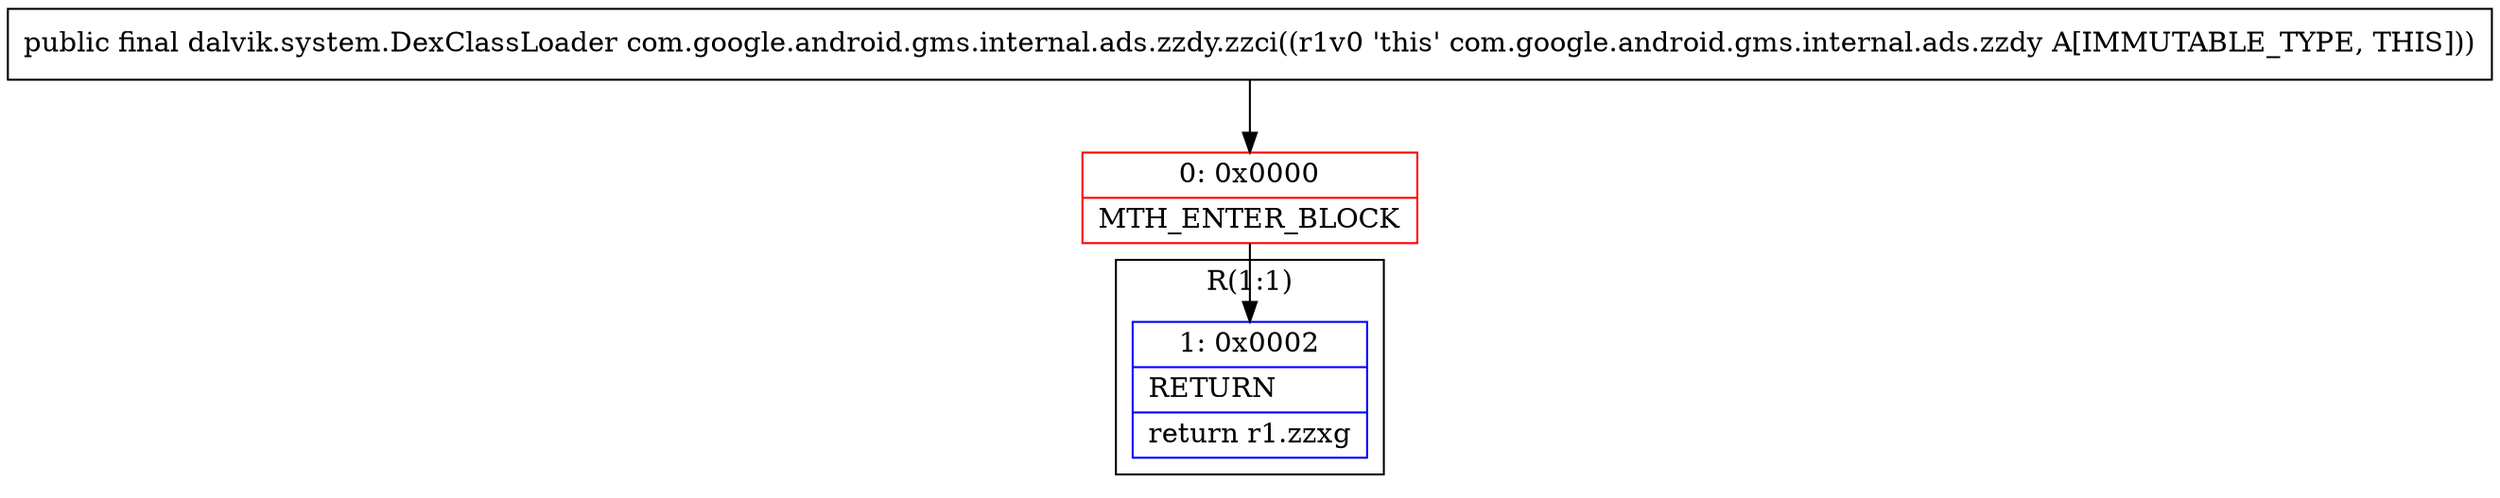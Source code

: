 digraph "CFG forcom.google.android.gms.internal.ads.zzdy.zzci()Ldalvik\/system\/DexClassLoader;" {
subgraph cluster_Region_2141354907 {
label = "R(1:1)";
node [shape=record,color=blue];
Node_1 [shape=record,label="{1\:\ 0x0002|RETURN\l|return r1.zzxg\l}"];
}
Node_0 [shape=record,color=red,label="{0\:\ 0x0000|MTH_ENTER_BLOCK\l}"];
MethodNode[shape=record,label="{public final dalvik.system.DexClassLoader com.google.android.gms.internal.ads.zzdy.zzci((r1v0 'this' com.google.android.gms.internal.ads.zzdy A[IMMUTABLE_TYPE, THIS])) }"];
MethodNode -> Node_0;
Node_0 -> Node_1;
}

